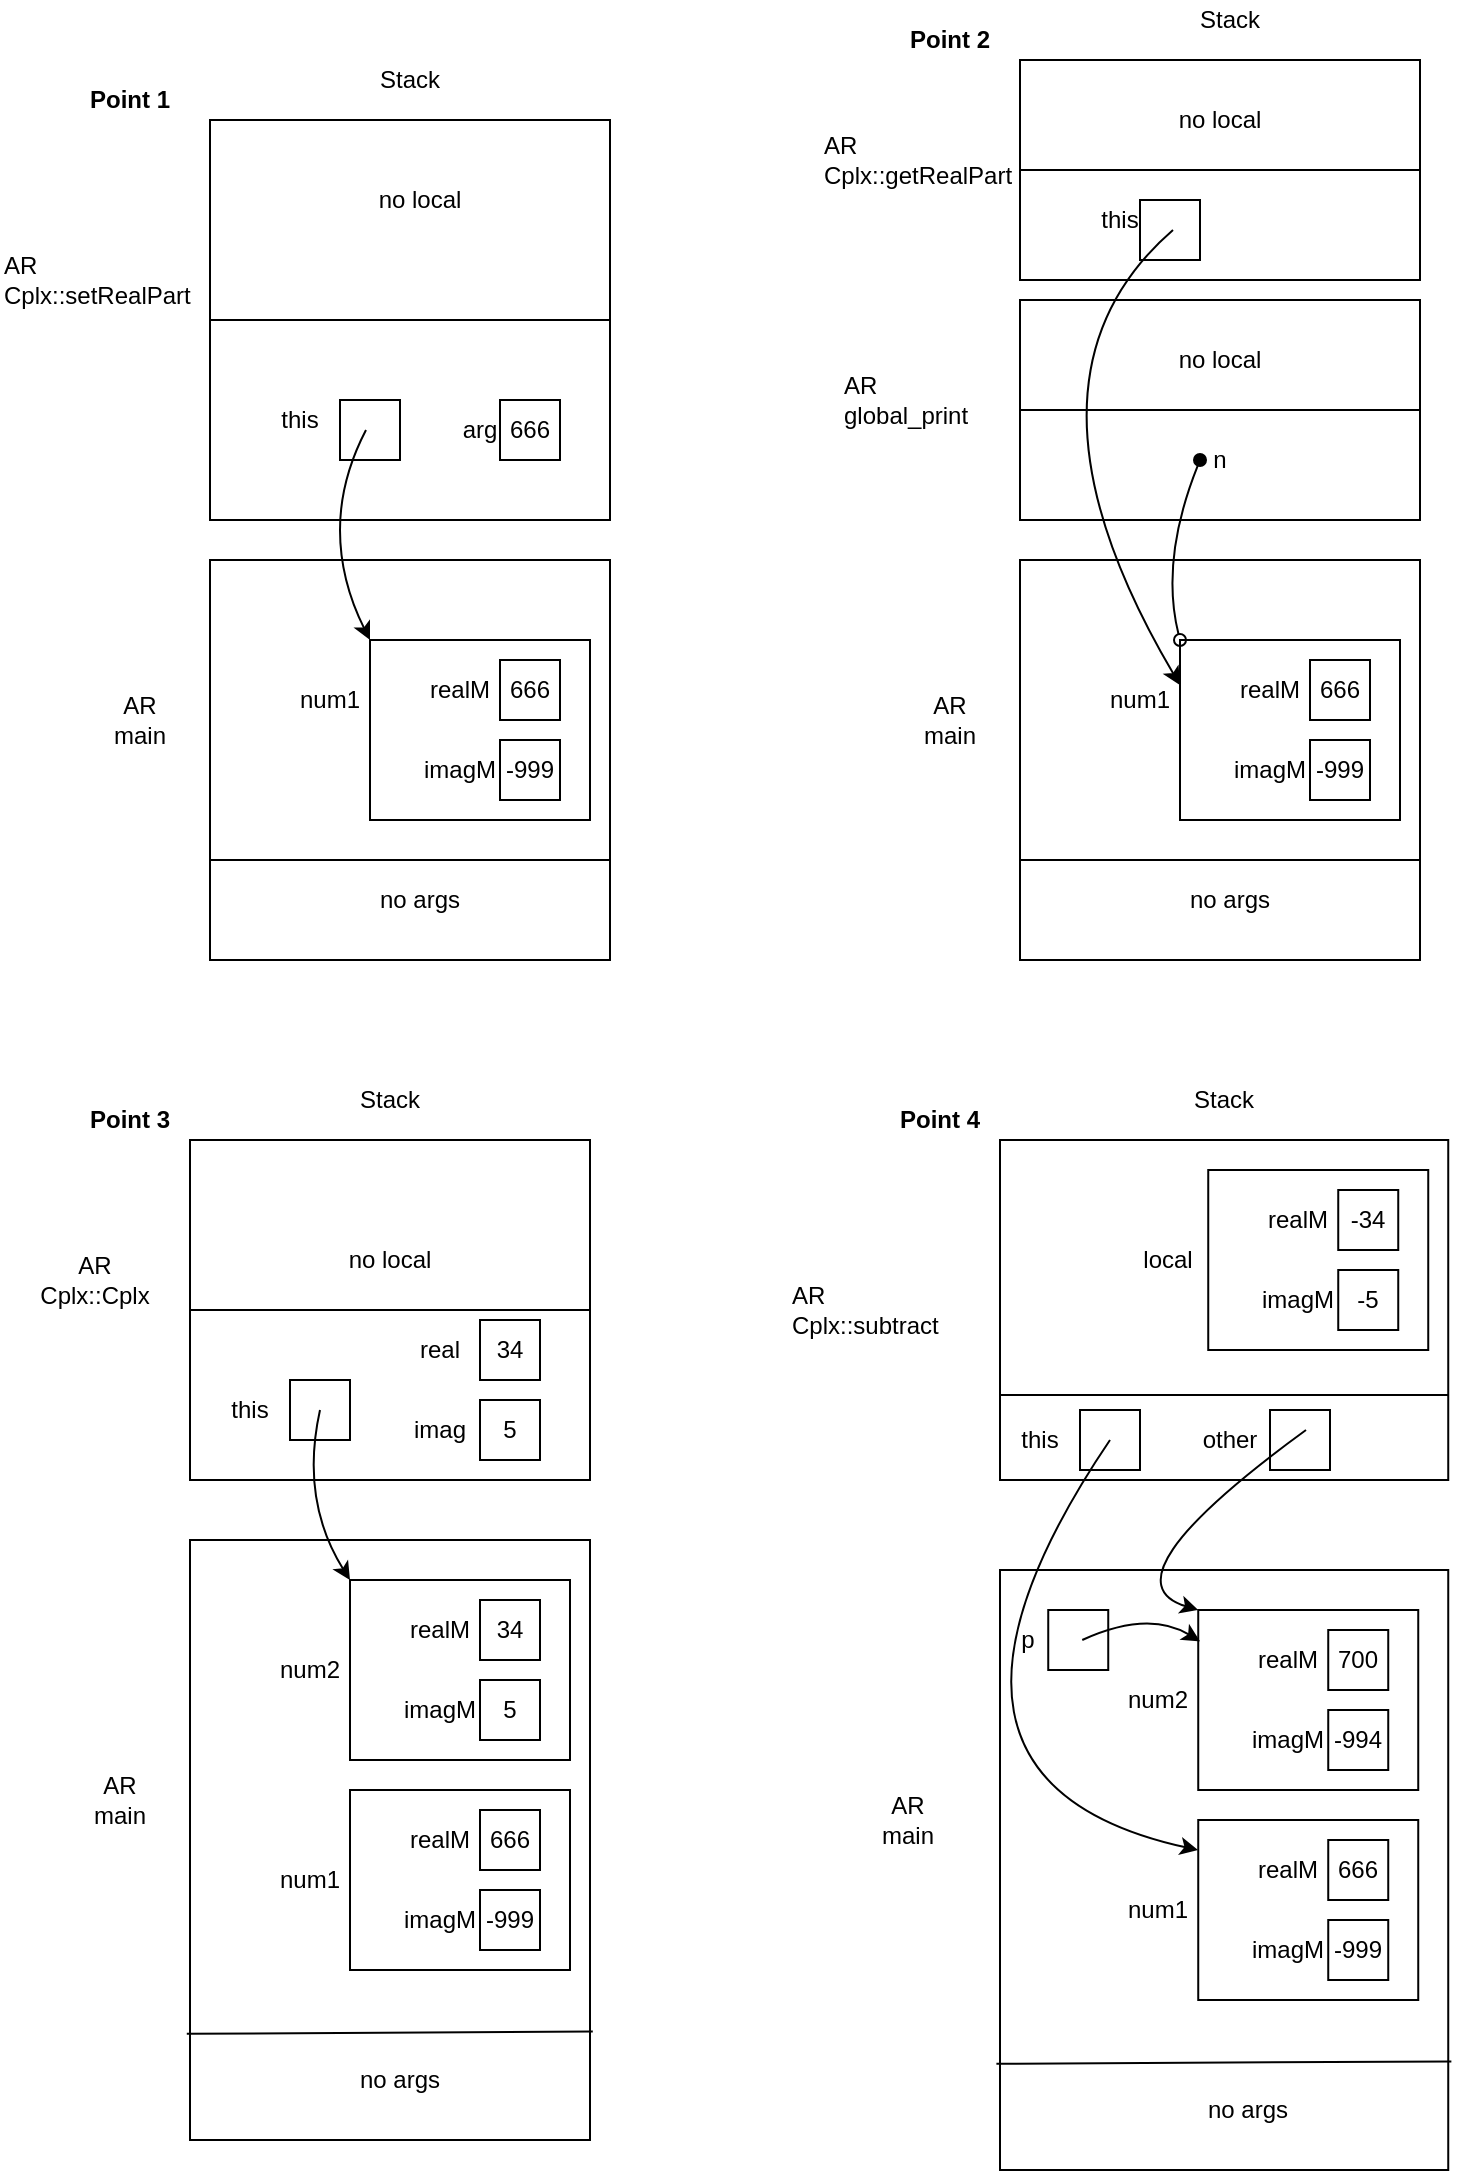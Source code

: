 <mxfile version="13.7.3" type="device"><diagram id="Wz6vuKwjE0wO4Cidr5IF" name="Page-1"><mxGraphModel dx="1422" dy="822" grid="0" gridSize="10" guides="1" tooltips="1" connect="1" arrows="1" fold="1" page="1" pageScale="1" pageWidth="850" pageHeight="1100" math="0" shadow="0"><root><mxCell id="0"/><mxCell id="1" parent="0"/><mxCell id="duCeOAl33EKFH1tGPbej-53" value="" style="whiteSpace=wrap;html=1;" parent="1" vertex="1"><mxGeometry x="530" y="180" width="200" height="110" as="geometry"/></mxCell><mxCell id="duCeOAl33EKFH1tGPbej-7" value="" style="group" parent="1" vertex="1" connectable="0"><mxGeometry x="125" y="310" width="200" height="200" as="geometry"/></mxCell><mxCell id="duCeOAl33EKFH1tGPbej-5" value="" style="group" parent="duCeOAl33EKFH1tGPbej-7" vertex="1" connectable="0"><mxGeometry width="200" height="200" as="geometry"/></mxCell><mxCell id="duCeOAl33EKFH1tGPbej-2" value="" style="whiteSpace=wrap;html=1;aspect=fixed;" parent="duCeOAl33EKFH1tGPbej-5" vertex="1"><mxGeometry width="200" height="200" as="geometry"/></mxCell><mxCell id="duCeOAl33EKFH1tGPbej-4" value="" style="endArrow=none;html=1;entryX=1;entryY=0.75;entryDx=0;entryDy=0;exitX=0;exitY=0.75;exitDx=0;exitDy=0;" parent="duCeOAl33EKFH1tGPbej-5" source="duCeOAl33EKFH1tGPbej-2" target="duCeOAl33EKFH1tGPbej-2" edge="1"><mxGeometry width="50" height="50" relative="1" as="geometry"><mxPoint x="-170" y="160" as="sourcePoint"/><mxPoint x="-120" y="110" as="targetPoint"/></mxGeometry></mxCell><mxCell id="duCeOAl33EKFH1tGPbej-6" value="no args" style="text;html=1;strokeColor=none;fillColor=none;align=center;verticalAlign=middle;whiteSpace=wrap;rounded=0;" parent="duCeOAl33EKFH1tGPbej-5" vertex="1"><mxGeometry x="80" y="160" width="50" height="20" as="geometry"/></mxCell><mxCell id="duCeOAl33EKFH1tGPbej-9" value="" style="whiteSpace=wrap;html=1;" parent="duCeOAl33EKFH1tGPbej-5" vertex="1"><mxGeometry x="80" y="40" width="110" height="90" as="geometry"/></mxCell><mxCell id="duCeOAl33EKFH1tGPbej-10" value="num1" style="text;html=1;strokeColor=none;fillColor=none;align=center;verticalAlign=middle;whiteSpace=wrap;rounded=0;" parent="duCeOAl33EKFH1tGPbej-5" vertex="1"><mxGeometry x="40" y="60" width="40" height="20" as="geometry"/></mxCell><mxCell id="duCeOAl33EKFH1tGPbej-12" value="666" style="whiteSpace=wrap;html=1;aspect=fixed;" parent="duCeOAl33EKFH1tGPbej-5" vertex="1"><mxGeometry x="145" y="50" width="30" height="30" as="geometry"/></mxCell><mxCell id="duCeOAl33EKFH1tGPbej-11" value="-999" style="whiteSpace=wrap;html=1;aspect=fixed;" parent="duCeOAl33EKFH1tGPbej-5" vertex="1"><mxGeometry x="145" y="90" width="30" height="30" as="geometry"/></mxCell><mxCell id="duCeOAl33EKFH1tGPbej-13" value="realM" style="text;html=1;strokeColor=none;fillColor=none;align=center;verticalAlign=middle;whiteSpace=wrap;rounded=0;" parent="duCeOAl33EKFH1tGPbej-5" vertex="1"><mxGeometry x="105" y="55" width="40" height="20" as="geometry"/></mxCell><mxCell id="duCeOAl33EKFH1tGPbej-14" value="imagM" style="text;html=1;strokeColor=none;fillColor=none;align=center;verticalAlign=middle;whiteSpace=wrap;rounded=0;" parent="duCeOAl33EKFH1tGPbej-5" vertex="1"><mxGeometry x="105" y="95" width="40" height="20" as="geometry"/></mxCell><mxCell id="duCeOAl33EKFH1tGPbej-8" value="AR main" style="text;html=1;strokeColor=none;fillColor=none;align=center;verticalAlign=middle;whiteSpace=wrap;rounded=0;" parent="1" vertex="1"><mxGeometry x="70" y="380" width="40" height="20" as="geometry"/></mxCell><mxCell id="duCeOAl33EKFH1tGPbej-17" value="" style="group" parent="1" vertex="1" connectable="0"><mxGeometry x="125" y="90" width="200" height="200" as="geometry"/></mxCell><mxCell id="duCeOAl33EKFH1tGPbej-18" value="" style="group" parent="duCeOAl33EKFH1tGPbej-17" vertex="1" connectable="0"><mxGeometry width="200" height="200" as="geometry"/></mxCell><mxCell id="duCeOAl33EKFH1tGPbej-19" value="" style="whiteSpace=wrap;html=1;aspect=fixed;" parent="duCeOAl33EKFH1tGPbej-18" vertex="1"><mxGeometry width="200" height="200" as="geometry"/></mxCell><mxCell id="duCeOAl33EKFH1tGPbej-20" value="" style="endArrow=none;html=1;entryX=1;entryY=0.5;entryDx=0;entryDy=0;exitX=0;exitY=0.5;exitDx=0;exitDy=0;" parent="duCeOAl33EKFH1tGPbej-18" source="duCeOAl33EKFH1tGPbej-19" target="duCeOAl33EKFH1tGPbej-19" edge="1"><mxGeometry width="50" height="50" relative="1" as="geometry"><mxPoint x="-170" y="160" as="sourcePoint"/><mxPoint x="-120" y="110" as="targetPoint"/></mxGeometry></mxCell><mxCell id="duCeOAl33EKFH1tGPbej-30" value="" style="whiteSpace=wrap;html=1;aspect=fixed;" parent="duCeOAl33EKFH1tGPbej-18" vertex="1"><mxGeometry x="65" y="140" width="30" height="30" as="geometry"/></mxCell><mxCell id="duCeOAl33EKFH1tGPbej-31" value="this" style="text;html=1;strokeColor=none;fillColor=none;align=center;verticalAlign=middle;whiteSpace=wrap;rounded=0;" parent="duCeOAl33EKFH1tGPbej-18" vertex="1"><mxGeometry x="25" y="140" width="40" height="20" as="geometry"/></mxCell><mxCell id="duCeOAl33EKFH1tGPbej-34" value="666" style="whiteSpace=wrap;html=1;aspect=fixed;" parent="duCeOAl33EKFH1tGPbej-18" vertex="1"><mxGeometry x="145" y="140" width="30" height="30" as="geometry"/></mxCell><mxCell id="duCeOAl33EKFH1tGPbej-35" value="arg" style="text;html=1;strokeColor=none;fillColor=none;align=center;verticalAlign=middle;whiteSpace=wrap;rounded=0;" parent="duCeOAl33EKFH1tGPbej-18" vertex="1"><mxGeometry x="115" y="145" width="40" height="20" as="geometry"/></mxCell><mxCell id="duCeOAl33EKFH1tGPbej-36" value="no local" style="text;html=1;strokeColor=none;fillColor=none;align=center;verticalAlign=middle;whiteSpace=wrap;rounded=0;" parent="duCeOAl33EKFH1tGPbej-18" vertex="1"><mxGeometry x="80" y="30" width="50" height="20" as="geometry"/></mxCell><mxCell id="duCeOAl33EKFH1tGPbej-28" value="AR&lt;br&gt;Cplx::setRealPart" style="text;html=1;strokeColor=none;fillColor=none;align=left;verticalAlign=middle;whiteSpace=wrap;rounded=0;" parent="1" vertex="1"><mxGeometry x="20" y="160" width="90" height="20" as="geometry"/></mxCell><mxCell id="duCeOAl33EKFH1tGPbej-32" value="" style="curved=1;endArrow=classic;html=1;entryX=0;entryY=0;entryDx=0;entryDy=0;exitX=0.433;exitY=0.5;exitDx=0;exitDy=0;exitPerimeter=0;" parent="1" source="duCeOAl33EKFH1tGPbej-30" target="duCeOAl33EKFH1tGPbej-9" edge="1"><mxGeometry width="50" height="50" relative="1" as="geometry"><mxPoint x="10" y="340" as="sourcePoint"/><mxPoint x="60" y="290" as="targetPoint"/><Array as="points"><mxPoint x="190" y="270"/><mxPoint x="190" y="320"/></Array></mxGeometry></mxCell><mxCell id="duCeOAl33EKFH1tGPbej-37" value="&lt;b&gt;Point 1&lt;/b&gt;" style="text;html=1;strokeColor=none;fillColor=none;align=center;verticalAlign=middle;whiteSpace=wrap;rounded=0;" parent="1" vertex="1"><mxGeometry x="60" y="70" width="50" height="20" as="geometry"/></mxCell><mxCell id="duCeOAl33EKFH1tGPbej-38" value="Stack" style="text;html=1;strokeColor=none;fillColor=none;align=center;verticalAlign=middle;whiteSpace=wrap;rounded=0;" parent="1" vertex="1"><mxGeometry x="205" y="60" width="40" height="20" as="geometry"/></mxCell><mxCell id="duCeOAl33EKFH1tGPbej-39" value="" style="group" parent="1" vertex="1" connectable="0"><mxGeometry x="530" y="310" width="200" height="200" as="geometry"/></mxCell><mxCell id="duCeOAl33EKFH1tGPbej-40" value="" style="group" parent="duCeOAl33EKFH1tGPbej-39" vertex="1" connectable="0"><mxGeometry width="200" height="200" as="geometry"/></mxCell><mxCell id="duCeOAl33EKFH1tGPbej-41" value="" style="whiteSpace=wrap;html=1;aspect=fixed;" parent="duCeOAl33EKFH1tGPbej-40" vertex="1"><mxGeometry width="200" height="200" as="geometry"/></mxCell><mxCell id="duCeOAl33EKFH1tGPbej-42" value="" style="endArrow=none;html=1;entryX=1;entryY=0.75;entryDx=0;entryDy=0;exitX=0;exitY=0.75;exitDx=0;exitDy=0;" parent="duCeOAl33EKFH1tGPbej-40" source="duCeOAl33EKFH1tGPbej-41" target="duCeOAl33EKFH1tGPbej-41" edge="1"><mxGeometry width="50" height="50" relative="1" as="geometry"><mxPoint x="-170" y="160" as="sourcePoint"/><mxPoint x="-120" y="110" as="targetPoint"/></mxGeometry></mxCell><mxCell id="duCeOAl33EKFH1tGPbej-43" value="no args" style="text;html=1;strokeColor=none;fillColor=none;align=center;verticalAlign=middle;whiteSpace=wrap;rounded=0;" parent="duCeOAl33EKFH1tGPbej-40" vertex="1"><mxGeometry x="80" y="160" width="50" height="20" as="geometry"/></mxCell><mxCell id="duCeOAl33EKFH1tGPbej-44" value="" style="whiteSpace=wrap;html=1;" parent="duCeOAl33EKFH1tGPbej-40" vertex="1"><mxGeometry x="80" y="40" width="110" height="90" as="geometry"/></mxCell><mxCell id="duCeOAl33EKFH1tGPbej-45" value="num1" style="text;html=1;strokeColor=none;fillColor=none;align=center;verticalAlign=middle;whiteSpace=wrap;rounded=0;" parent="duCeOAl33EKFH1tGPbej-40" vertex="1"><mxGeometry x="40" y="60" width="40" height="20" as="geometry"/></mxCell><mxCell id="duCeOAl33EKFH1tGPbej-46" value="666" style="whiteSpace=wrap;html=1;aspect=fixed;" parent="duCeOAl33EKFH1tGPbej-40" vertex="1"><mxGeometry x="145" y="50" width="30" height="30" as="geometry"/></mxCell><mxCell id="duCeOAl33EKFH1tGPbej-47" value="-999" style="whiteSpace=wrap;html=1;aspect=fixed;" parent="duCeOAl33EKFH1tGPbej-40" vertex="1"><mxGeometry x="145" y="90" width="30" height="30" as="geometry"/></mxCell><mxCell id="duCeOAl33EKFH1tGPbej-48" value="realM" style="text;html=1;strokeColor=none;fillColor=none;align=center;verticalAlign=middle;whiteSpace=wrap;rounded=0;" parent="duCeOAl33EKFH1tGPbej-40" vertex="1"><mxGeometry x="105" y="55" width="40" height="20" as="geometry"/></mxCell><mxCell id="duCeOAl33EKFH1tGPbej-49" value="imagM" style="text;html=1;strokeColor=none;fillColor=none;align=center;verticalAlign=middle;whiteSpace=wrap;rounded=0;" parent="duCeOAl33EKFH1tGPbej-40" vertex="1"><mxGeometry x="105" y="95" width="40" height="20" as="geometry"/></mxCell><mxCell id="duCeOAl33EKFH1tGPbej-50" value="AR main" style="text;html=1;strokeColor=none;fillColor=none;align=center;verticalAlign=middle;whiteSpace=wrap;rounded=0;" parent="1" vertex="1"><mxGeometry x="475" y="380" width="40" height="20" as="geometry"/></mxCell><mxCell id="duCeOAl33EKFH1tGPbej-60" value="AR&lt;br&gt;global_print" style="text;html=1;strokeColor=none;fillColor=none;align=left;verticalAlign=middle;whiteSpace=wrap;rounded=0;" parent="1" vertex="1"><mxGeometry x="440" y="220" width="90" height="20" as="geometry"/></mxCell><mxCell id="duCeOAl33EKFH1tGPbej-62" value="&lt;b&gt;Point 2&lt;/b&gt;" style="text;html=1;strokeColor=none;fillColor=none;align=center;verticalAlign=middle;whiteSpace=wrap;rounded=0;" parent="1" vertex="1"><mxGeometry x="470" y="40" width="50" height="20" as="geometry"/></mxCell><mxCell id="duCeOAl33EKFH1tGPbej-64" value="" style="curved=1;endArrow=oval;html=1;endFill=1;startArrow=oval;startFill=0;entryX=0;entryY=0.5;entryDx=0;entryDy=0;exitX=0;exitY=0;exitDx=0;exitDy=0;" parent="1" source="duCeOAl33EKFH1tGPbej-44" target="duCeOAl33EKFH1tGPbej-58" edge="1"><mxGeometry width="50" height="50" relative="1" as="geometry"><mxPoint x="610" y="370" as="sourcePoint"/><mxPoint x="470" y="260" as="targetPoint"/><Array as="points"><mxPoint x="600" y="310"/></Array></mxGeometry></mxCell><mxCell id="duCeOAl33EKFH1tGPbej-54" value="" style="endArrow=none;html=1;entryX=1;entryY=0.5;entryDx=0;entryDy=0;exitX=0;exitY=0.5;exitDx=0;exitDy=0;" parent="1" source="duCeOAl33EKFH1tGPbej-53" target="duCeOAl33EKFH1tGPbej-53" edge="1"><mxGeometry width="50" height="50" relative="1" as="geometry"><mxPoint x="360" y="250" as="sourcePoint"/><mxPoint x="410" y="200" as="targetPoint"/></mxGeometry></mxCell><mxCell id="duCeOAl33EKFH1tGPbej-58" value="n" style="text;html=1;strokeColor=none;fillColor=none;align=center;verticalAlign=middle;whiteSpace=wrap;rounded=0;" parent="1" vertex="1"><mxGeometry x="620" y="250" width="20" height="20" as="geometry"/></mxCell><mxCell id="duCeOAl33EKFH1tGPbej-59" value="no local" style="text;html=1;strokeColor=none;fillColor=none;align=center;verticalAlign=middle;whiteSpace=wrap;rounded=0;" parent="1" vertex="1"><mxGeometry x="605" y="200" width="50" height="20" as="geometry"/></mxCell><mxCell id="duCeOAl33EKFH1tGPbej-65" value="" style="whiteSpace=wrap;html=1;" parent="1" vertex="1"><mxGeometry x="530" y="60" width="200" height="110" as="geometry"/></mxCell><mxCell id="duCeOAl33EKFH1tGPbej-66" value="AR&lt;br&gt;Cplx::getRealPart" style="text;html=1;strokeColor=none;fillColor=none;align=left;verticalAlign=middle;whiteSpace=wrap;rounded=0;" parent="1" vertex="1"><mxGeometry x="430" y="100" width="100" height="20" as="geometry"/></mxCell><mxCell id="duCeOAl33EKFH1tGPbej-67" value="" style="endArrow=none;html=1;entryX=1;entryY=0.5;entryDx=0;entryDy=0;exitX=0;exitY=0.5;exitDx=0;exitDy=0;" parent="1" source="duCeOAl33EKFH1tGPbej-65" target="duCeOAl33EKFH1tGPbej-65" edge="1"><mxGeometry width="50" height="50" relative="1" as="geometry"><mxPoint x="360" y="130" as="sourcePoint"/><mxPoint x="410" y="80" as="targetPoint"/></mxGeometry></mxCell><mxCell id="duCeOAl33EKFH1tGPbej-68" value="this" style="text;html=1;strokeColor=none;fillColor=none;align=center;verticalAlign=middle;whiteSpace=wrap;rounded=0;" parent="1" vertex="1"><mxGeometry x="570" y="130" width="20" height="20" as="geometry"/></mxCell><mxCell id="duCeOAl33EKFH1tGPbej-69" value="no local" style="text;html=1;strokeColor=none;fillColor=none;align=center;verticalAlign=middle;whiteSpace=wrap;rounded=0;" parent="1" vertex="1"><mxGeometry x="605" y="80" width="50" height="20" as="geometry"/></mxCell><mxCell id="duCeOAl33EKFH1tGPbej-70" value="" style="whiteSpace=wrap;html=1;aspect=fixed;" parent="1" vertex="1"><mxGeometry x="590" y="130" width="30" height="30" as="geometry"/></mxCell><mxCell id="duCeOAl33EKFH1tGPbej-71" value="" style="curved=1;endArrow=classic;html=1;exitX=0.55;exitY=0.5;exitDx=0;exitDy=0;exitPerimeter=0;entryX=0;entryY=0.25;entryDx=0;entryDy=0;" parent="1" source="duCeOAl33EKFH1tGPbej-70" target="duCeOAl33EKFH1tGPbej-44" edge="1"><mxGeometry width="50" height="50" relative="1" as="geometry"><mxPoint x="500" y="150" as="sourcePoint"/><mxPoint x="430" y="170" as="targetPoint"/><Array as="points"><mxPoint x="520" y="220"/></Array></mxGeometry></mxCell><mxCell id="duCeOAl33EKFH1tGPbej-74" value="Stack" style="text;html=1;strokeColor=none;fillColor=none;align=center;verticalAlign=middle;whiteSpace=wrap;rounded=0;" parent="1" vertex="1"><mxGeometry x="615" y="30" width="40" height="20" as="geometry"/></mxCell><mxCell id="duCeOAl33EKFH1tGPbej-77" value="" style="whiteSpace=wrap;html=1;" parent="1" vertex="1"><mxGeometry x="115" y="800" width="200" height="300" as="geometry"/></mxCell><mxCell id="duCeOAl33EKFH1tGPbej-78" value="" style="endArrow=none;html=1;exitX=-0.008;exitY=0.823;exitDx=0;exitDy=0;exitPerimeter=0;entryX=1.007;entryY=0.819;entryDx=0;entryDy=0;entryPerimeter=0;" parent="1" source="duCeOAl33EKFH1tGPbej-77" target="duCeOAl33EKFH1tGPbej-77" edge="1"><mxGeometry width="50" height="50" relative="1" as="geometry"><mxPoint x="-55" y="1060" as="sourcePoint"/><mxPoint x="310" y="1046" as="targetPoint"/></mxGeometry></mxCell><mxCell id="duCeOAl33EKFH1tGPbej-79" value="no args" style="text;html=1;strokeColor=none;fillColor=none;align=center;verticalAlign=middle;whiteSpace=wrap;rounded=0;" parent="1" vertex="1"><mxGeometry x="195" y="1060" width="50" height="20" as="geometry"/></mxCell><mxCell id="duCeOAl33EKFH1tGPbej-80" value="" style="whiteSpace=wrap;html=1;" parent="1" vertex="1"><mxGeometry x="195" y="925" width="110" height="90" as="geometry"/></mxCell><mxCell id="duCeOAl33EKFH1tGPbej-81" value="num1" style="text;html=1;strokeColor=none;fillColor=none;align=center;verticalAlign=middle;whiteSpace=wrap;rounded=0;" parent="1" vertex="1"><mxGeometry x="155" y="960" width="40" height="20" as="geometry"/></mxCell><mxCell id="duCeOAl33EKFH1tGPbej-82" value="666" style="whiteSpace=wrap;html=1;aspect=fixed;" parent="1" vertex="1"><mxGeometry x="260" y="935" width="30" height="30" as="geometry"/></mxCell><mxCell id="duCeOAl33EKFH1tGPbej-83" value="-999" style="whiteSpace=wrap;html=1;aspect=fixed;" parent="1" vertex="1"><mxGeometry x="260" y="975" width="30" height="30" as="geometry"/></mxCell><mxCell id="duCeOAl33EKFH1tGPbej-84" value="realM" style="text;html=1;strokeColor=none;fillColor=none;align=center;verticalAlign=middle;whiteSpace=wrap;rounded=0;" parent="1" vertex="1"><mxGeometry x="220" y="940" width="40" height="20" as="geometry"/></mxCell><mxCell id="duCeOAl33EKFH1tGPbej-85" value="imagM" style="text;html=1;strokeColor=none;fillColor=none;align=center;verticalAlign=middle;whiteSpace=wrap;rounded=0;" parent="1" vertex="1"><mxGeometry x="220" y="980" width="40" height="20" as="geometry"/></mxCell><mxCell id="duCeOAl33EKFH1tGPbej-86" value="" style="whiteSpace=wrap;html=1;" parent="1" vertex="1"><mxGeometry x="195" y="820" width="110" height="90" as="geometry"/></mxCell><mxCell id="duCeOAl33EKFH1tGPbej-87" value="34" style="whiteSpace=wrap;html=1;aspect=fixed;" parent="1" vertex="1"><mxGeometry x="260" y="830" width="30" height="30" as="geometry"/></mxCell><mxCell id="duCeOAl33EKFH1tGPbej-88" value="5" style="whiteSpace=wrap;html=1;aspect=fixed;" parent="1" vertex="1"><mxGeometry x="260" y="870" width="30" height="30" as="geometry"/></mxCell><mxCell id="duCeOAl33EKFH1tGPbej-89" value="realM" style="text;html=1;strokeColor=none;fillColor=none;align=center;verticalAlign=middle;whiteSpace=wrap;rounded=0;" parent="1" vertex="1"><mxGeometry x="220" y="835" width="40" height="20" as="geometry"/></mxCell><mxCell id="duCeOAl33EKFH1tGPbej-90" value="imagM" style="text;html=1;strokeColor=none;fillColor=none;align=center;verticalAlign=middle;whiteSpace=wrap;rounded=0;" parent="1" vertex="1"><mxGeometry x="220" y="875" width="40" height="20" as="geometry"/></mxCell><mxCell id="duCeOAl33EKFH1tGPbej-91" value="num2" style="text;html=1;strokeColor=none;fillColor=none;align=center;verticalAlign=middle;whiteSpace=wrap;rounded=0;" parent="1" vertex="1"><mxGeometry x="155" y="855" width="40" height="20" as="geometry"/></mxCell><mxCell id="duCeOAl33EKFH1tGPbej-92" value="AR main" style="text;html=1;strokeColor=none;fillColor=none;align=center;verticalAlign=middle;whiteSpace=wrap;rounded=0;" parent="1" vertex="1"><mxGeometry x="60" y="920" width="40" height="20" as="geometry"/></mxCell><mxCell id="duCeOAl33EKFH1tGPbej-115" value="" style="whiteSpace=wrap;html=1;" parent="1" vertex="1"><mxGeometry x="115" y="600" width="200" height="170" as="geometry"/></mxCell><mxCell id="duCeOAl33EKFH1tGPbej-116" value="" style="endArrow=none;html=1;entryX=1;entryY=0.5;entryDx=0;entryDy=0;exitX=0;exitY=0.5;exitDx=0;exitDy=0;" parent="1" source="duCeOAl33EKFH1tGPbej-115" target="duCeOAl33EKFH1tGPbej-115" edge="1"><mxGeometry width="50" height="50" relative="1" as="geometry"><mxPoint x="30" y="750" as="sourcePoint"/><mxPoint x="80" y="700" as="targetPoint"/></mxGeometry></mxCell><mxCell id="duCeOAl33EKFH1tGPbej-117" value="no local" style="text;html=1;strokeColor=none;fillColor=none;align=center;verticalAlign=middle;whiteSpace=wrap;rounded=0;" parent="1" vertex="1"><mxGeometry x="190" y="650" width="50" height="20" as="geometry"/></mxCell><mxCell id="duCeOAl33EKFH1tGPbej-119" value="" style="whiteSpace=wrap;html=1;aspect=fixed;" parent="1" vertex="1"><mxGeometry x="165" y="720" width="30" height="30" as="geometry"/></mxCell><mxCell id="duCeOAl33EKFH1tGPbej-120" value="this" style="text;html=1;strokeColor=none;fillColor=none;align=center;verticalAlign=middle;whiteSpace=wrap;rounded=0;" parent="1" vertex="1"><mxGeometry x="125" y="725" width="40" height="20" as="geometry"/></mxCell><mxCell id="duCeOAl33EKFH1tGPbej-121" value="" style="curved=1;endArrow=classic;html=1;entryX=0;entryY=0;entryDx=0;entryDy=0;exitX=0.5;exitY=0.5;exitDx=0;exitDy=0;exitPerimeter=0;" parent="1" source="duCeOAl33EKFH1tGPbej-119" target="duCeOAl33EKFH1tGPbej-86" edge="1"><mxGeometry width="50" height="50" relative="1" as="geometry"><mxPoint x="30" y="780" as="sourcePoint"/><mxPoint x="80" y="730" as="targetPoint"/><Array as="points"><mxPoint x="170" y="780"/></Array></mxGeometry></mxCell><mxCell id="duCeOAl33EKFH1tGPbej-122" value="5" style="whiteSpace=wrap;html=1;aspect=fixed;" parent="1" vertex="1"><mxGeometry x="260" y="730" width="30" height="30" as="geometry"/></mxCell><mxCell id="duCeOAl33EKFH1tGPbej-123" value="34" style="whiteSpace=wrap;html=1;aspect=fixed;" parent="1" vertex="1"><mxGeometry x="260" y="690" width="30" height="30" as="geometry"/></mxCell><mxCell id="duCeOAl33EKFH1tGPbej-124" value="real" style="text;html=1;strokeColor=none;fillColor=none;align=center;verticalAlign=middle;whiteSpace=wrap;rounded=0;" parent="1" vertex="1"><mxGeometry x="220" y="695" width="40" height="20" as="geometry"/></mxCell><mxCell id="duCeOAl33EKFH1tGPbej-125" value="imag" style="text;html=1;strokeColor=none;fillColor=none;align=center;verticalAlign=middle;whiteSpace=wrap;rounded=0;" parent="1" vertex="1"><mxGeometry x="220" y="735" width="40" height="20" as="geometry"/></mxCell><mxCell id="duCeOAl33EKFH1tGPbej-126" value="AR&lt;br&gt;Cplx::Cplx" style="text;html=1;strokeColor=none;fillColor=none;align=center;verticalAlign=middle;whiteSpace=wrap;rounded=0;" parent="1" vertex="1"><mxGeometry x="30" y="660" width="75" height="20" as="geometry"/></mxCell><mxCell id="duCeOAl33EKFH1tGPbej-127" value="&lt;b&gt;Point 3&lt;/b&gt;" style="text;html=1;strokeColor=none;fillColor=none;align=center;verticalAlign=middle;whiteSpace=wrap;rounded=0;" parent="1" vertex="1"><mxGeometry x="60" y="580" width="50" height="20" as="geometry"/></mxCell><mxCell id="duCeOAl33EKFH1tGPbej-128" value="Stack" style="text;html=1;strokeColor=none;fillColor=none;align=center;verticalAlign=middle;whiteSpace=wrap;rounded=0;" parent="1" vertex="1"><mxGeometry x="195" y="570" width="40" height="20" as="geometry"/></mxCell><mxCell id="duCeOAl33EKFH1tGPbej-130" value="" style="whiteSpace=wrap;html=1;" parent="1" vertex="1"><mxGeometry x="520" y="815" width="224.12" height="300" as="geometry"/></mxCell><mxCell id="duCeOAl33EKFH1tGPbej-131" value="" style="endArrow=none;html=1;exitX=-0.008;exitY=0.823;exitDx=0;exitDy=0;exitPerimeter=0;entryX=1.007;entryY=0.819;entryDx=0;entryDy=0;entryPerimeter=0;" parent="1" source="duCeOAl33EKFH1tGPbej-130" target="duCeOAl33EKFH1tGPbej-130" edge="1"><mxGeometry width="50" height="50" relative="1" as="geometry"><mxPoint x="369.12" y="1075" as="sourcePoint"/><mxPoint x="734.12" y="1061" as="targetPoint"/></mxGeometry></mxCell><mxCell id="duCeOAl33EKFH1tGPbej-132" value="no args" style="text;html=1;strokeColor=none;fillColor=none;align=center;verticalAlign=middle;whiteSpace=wrap;rounded=0;" parent="1" vertex="1"><mxGeometry x="619.12" y="1075" width="50" height="20" as="geometry"/></mxCell><mxCell id="duCeOAl33EKFH1tGPbej-133" value="" style="whiteSpace=wrap;html=1;" parent="1" vertex="1"><mxGeometry x="619.12" y="940" width="110" height="90" as="geometry"/></mxCell><mxCell id="duCeOAl33EKFH1tGPbej-134" value="num1" style="text;html=1;strokeColor=none;fillColor=none;align=center;verticalAlign=middle;whiteSpace=wrap;rounded=0;" parent="1" vertex="1"><mxGeometry x="579.12" y="975" width="40" height="20" as="geometry"/></mxCell><mxCell id="duCeOAl33EKFH1tGPbej-135" value="666" style="whiteSpace=wrap;html=1;aspect=fixed;" parent="1" vertex="1"><mxGeometry x="684.12" y="950" width="30" height="30" as="geometry"/></mxCell><mxCell id="duCeOAl33EKFH1tGPbej-136" value="-999" style="whiteSpace=wrap;html=1;aspect=fixed;" parent="1" vertex="1"><mxGeometry x="684.12" y="990" width="30" height="30" as="geometry"/></mxCell><mxCell id="duCeOAl33EKFH1tGPbej-137" value="realM" style="text;html=1;strokeColor=none;fillColor=none;align=center;verticalAlign=middle;whiteSpace=wrap;rounded=0;" parent="1" vertex="1"><mxGeometry x="644.12" y="955" width="40" height="20" as="geometry"/></mxCell><mxCell id="duCeOAl33EKFH1tGPbej-138" value="imagM" style="text;html=1;strokeColor=none;fillColor=none;align=center;verticalAlign=middle;whiteSpace=wrap;rounded=0;" parent="1" vertex="1"><mxGeometry x="644.12" y="995" width="40" height="20" as="geometry"/></mxCell><mxCell id="duCeOAl33EKFH1tGPbej-139" value="" style="whiteSpace=wrap;html=1;" parent="1" vertex="1"><mxGeometry x="619.12" y="835" width="110" height="90" as="geometry"/></mxCell><mxCell id="duCeOAl33EKFH1tGPbej-140" value="700" style="whiteSpace=wrap;html=1;aspect=fixed;" parent="1" vertex="1"><mxGeometry x="684.12" y="845" width="30" height="30" as="geometry"/></mxCell><mxCell id="duCeOAl33EKFH1tGPbej-141" value="-994" style="whiteSpace=wrap;html=1;aspect=fixed;" parent="1" vertex="1"><mxGeometry x="684.12" y="885" width="30" height="30" as="geometry"/></mxCell><mxCell id="duCeOAl33EKFH1tGPbej-142" value="realM" style="text;html=1;strokeColor=none;fillColor=none;align=center;verticalAlign=middle;whiteSpace=wrap;rounded=0;" parent="1" vertex="1"><mxGeometry x="644.12" y="850" width="40" height="20" as="geometry"/></mxCell><mxCell id="duCeOAl33EKFH1tGPbej-143" value="imagM" style="text;html=1;strokeColor=none;fillColor=none;align=center;verticalAlign=middle;whiteSpace=wrap;rounded=0;" parent="1" vertex="1"><mxGeometry x="644.12" y="890" width="40" height="20" as="geometry"/></mxCell><mxCell id="duCeOAl33EKFH1tGPbej-144" value="num2" style="text;html=1;strokeColor=none;fillColor=none;align=center;verticalAlign=middle;whiteSpace=wrap;rounded=0;" parent="1" vertex="1"><mxGeometry x="579.12" y="870" width="40" height="20" as="geometry"/></mxCell><mxCell id="duCeOAl33EKFH1tGPbej-145" value="AR main" style="text;html=1;strokeColor=none;fillColor=none;align=center;verticalAlign=middle;whiteSpace=wrap;rounded=0;" parent="1" vertex="1"><mxGeometry x="454.12" y="930" width="40" height="20" as="geometry"/></mxCell><mxCell id="duCeOAl33EKFH1tGPbej-147" value="" style="whiteSpace=wrap;html=1;aspect=fixed;" parent="1" vertex="1"><mxGeometry x="544.12" y="835" width="30" height="30" as="geometry"/></mxCell><mxCell id="duCeOAl33EKFH1tGPbej-149" value="p" style="text;html=1;strokeColor=none;fillColor=none;align=center;verticalAlign=middle;whiteSpace=wrap;rounded=0;" parent="1" vertex="1"><mxGeometry x="514.12" y="840" width="40" height="20" as="geometry"/></mxCell><mxCell id="duCeOAl33EKFH1tGPbej-150" value="" style="curved=1;endArrow=classic;html=1;entryX=0.008;entryY=0.174;entryDx=0;entryDy=0;exitX=0.567;exitY=0.5;exitDx=0;exitDy=0;exitPerimeter=0;entryPerimeter=0;" parent="1" source="duCeOAl33EKFH1tGPbej-147" target="duCeOAl33EKFH1tGPbej-139" edge="1"><mxGeometry width="50" height="50" relative="1" as="geometry"><mxPoint x="394.12" y="855" as="sourcePoint"/><mxPoint x="444.12" y="805" as="targetPoint"/><Array as="points"><mxPoint x="594.12" y="835"/></Array></mxGeometry></mxCell><mxCell id="duCeOAl33EKFH1tGPbej-151" value="" style="whiteSpace=wrap;html=1;" parent="1" vertex="1"><mxGeometry x="520" y="600" width="224.12" height="170" as="geometry"/></mxCell><mxCell id="duCeOAl33EKFH1tGPbej-153" value="AR&lt;br&gt;Cplx::subtract" style="text;html=1;strokeColor=none;fillColor=none;align=left;verticalAlign=middle;whiteSpace=wrap;rounded=0;" parent="1" vertex="1"><mxGeometry x="414.12" y="675" width="70" height="20" as="geometry"/></mxCell><mxCell id="duCeOAl33EKFH1tGPbej-154" value="" style="endArrow=none;html=1;entryX=1;entryY=0.75;entryDx=0;entryDy=0;exitX=0;exitY=0.75;exitDx=0;exitDy=0;" parent="1" source="duCeOAl33EKFH1tGPbej-151" target="duCeOAl33EKFH1tGPbej-151" edge="1"><mxGeometry width="50" height="50" relative="1" as="geometry"><mxPoint x="404.12" y="825" as="sourcePoint"/><mxPoint x="454.12" y="775" as="targetPoint"/></mxGeometry></mxCell><mxCell id="duCeOAl33EKFH1tGPbej-156" value="" style="whiteSpace=wrap;html=1;" parent="1" vertex="1"><mxGeometry x="624.12" y="615" width="110" height="90" as="geometry"/></mxCell><mxCell id="duCeOAl33EKFH1tGPbej-157" value="-34" style="whiteSpace=wrap;html=1;aspect=fixed;" parent="1" vertex="1"><mxGeometry x="689.12" y="625" width="30" height="30" as="geometry"/></mxCell><mxCell id="duCeOAl33EKFH1tGPbej-158" value="-5" style="whiteSpace=wrap;html=1;aspect=fixed;" parent="1" vertex="1"><mxGeometry x="689.12" y="665" width="30" height="30" as="geometry"/></mxCell><mxCell id="duCeOAl33EKFH1tGPbej-159" value="realM" style="text;html=1;strokeColor=none;fillColor=none;align=center;verticalAlign=middle;whiteSpace=wrap;rounded=0;" parent="1" vertex="1"><mxGeometry x="649.12" y="630" width="40" height="20" as="geometry"/></mxCell><mxCell id="duCeOAl33EKFH1tGPbej-160" value="imagM" style="text;html=1;strokeColor=none;fillColor=none;align=center;verticalAlign=middle;whiteSpace=wrap;rounded=0;" parent="1" vertex="1"><mxGeometry x="649.12" y="670" width="40" height="20" as="geometry"/></mxCell><mxCell id="duCeOAl33EKFH1tGPbej-161" value="local" style="text;html=1;strokeColor=none;fillColor=none;align=center;verticalAlign=middle;whiteSpace=wrap;rounded=0;" parent="1" vertex="1"><mxGeometry x="584.12" y="650" width="40" height="20" as="geometry"/></mxCell><mxCell id="duCeOAl33EKFH1tGPbej-162" value="" style="whiteSpace=wrap;html=1;aspect=fixed;" parent="1" vertex="1"><mxGeometry x="560" y="735" width="30" height="30" as="geometry"/></mxCell><mxCell id="duCeOAl33EKFH1tGPbej-163" value="this" style="text;html=1;strokeColor=none;fillColor=none;align=center;verticalAlign=middle;whiteSpace=wrap;rounded=0;" parent="1" vertex="1"><mxGeometry x="520" y="740" width="40" height="20" as="geometry"/></mxCell><mxCell id="duCeOAl33EKFH1tGPbej-164" value="" style="curved=1;endArrow=classic;html=1;exitX=0.5;exitY=0.5;exitDx=0;exitDy=0;exitPerimeter=0;entryX=-0.001;entryY=0.167;entryDx=0;entryDy=0;entryPerimeter=0;" parent="1" source="duCeOAl33EKFH1tGPbej-162" target="duCeOAl33EKFH1tGPbej-133" edge="1"><mxGeometry width="50" height="50" relative="1" as="geometry"><mxPoint x="404.12" y="795" as="sourcePoint"/><mxPoint x="619" y="970" as="targetPoint"/><Array as="points"><mxPoint x="460" y="920"/></Array></mxGeometry></mxCell><mxCell id="duCeOAl33EKFH1tGPbej-165" value="&lt;b&gt;Point 4&lt;/b&gt;" style="text;html=1;strokeColor=none;fillColor=none;align=center;verticalAlign=middle;whiteSpace=wrap;rounded=0;" parent="1" vertex="1"><mxGeometry x="465" y="580" width="50" height="20" as="geometry"/></mxCell><mxCell id="duCeOAl33EKFH1tGPbej-166" value="Stack" style="text;html=1;strokeColor=none;fillColor=none;align=center;verticalAlign=middle;whiteSpace=wrap;rounded=0;" parent="1" vertex="1"><mxGeometry x="612.06" y="570" width="40" height="20" as="geometry"/></mxCell><mxCell id="pkzMVhhKz2i0ukSzklTM-2" value="other" style="text;html=1;strokeColor=none;fillColor=none;align=center;verticalAlign=middle;whiteSpace=wrap;rounded=0;" parent="1" vertex="1"><mxGeometry x="615" y="740" width="40" height="20" as="geometry"/></mxCell><mxCell id="V5KpTGIPFKLv8UwMabVr-2" value="" style="whiteSpace=wrap;html=1;aspect=fixed;" parent="1" vertex="1"><mxGeometry x="655" y="735" width="30" height="30" as="geometry"/></mxCell><mxCell id="V5KpTGIPFKLv8UwMabVr-3" value="" style="curved=1;endArrow=classic;html=1;exitX=0.5;exitY=0.5;exitDx=0;exitDy=0;exitPerimeter=0;entryX=0;entryY=0;entryDx=0;entryDy=0;" parent="1" target="duCeOAl33EKFH1tGPbej-139" edge="1"><mxGeometry width="50" height="50" relative="1" as="geometry"><mxPoint x="673" y="745" as="sourcePoint"/><mxPoint x="717.01" y="950.03" as="targetPoint"/><Array as="points"><mxPoint x="570" y="820"/></Array></mxGeometry></mxCell></root></mxGraphModel></diagram></mxfile>
